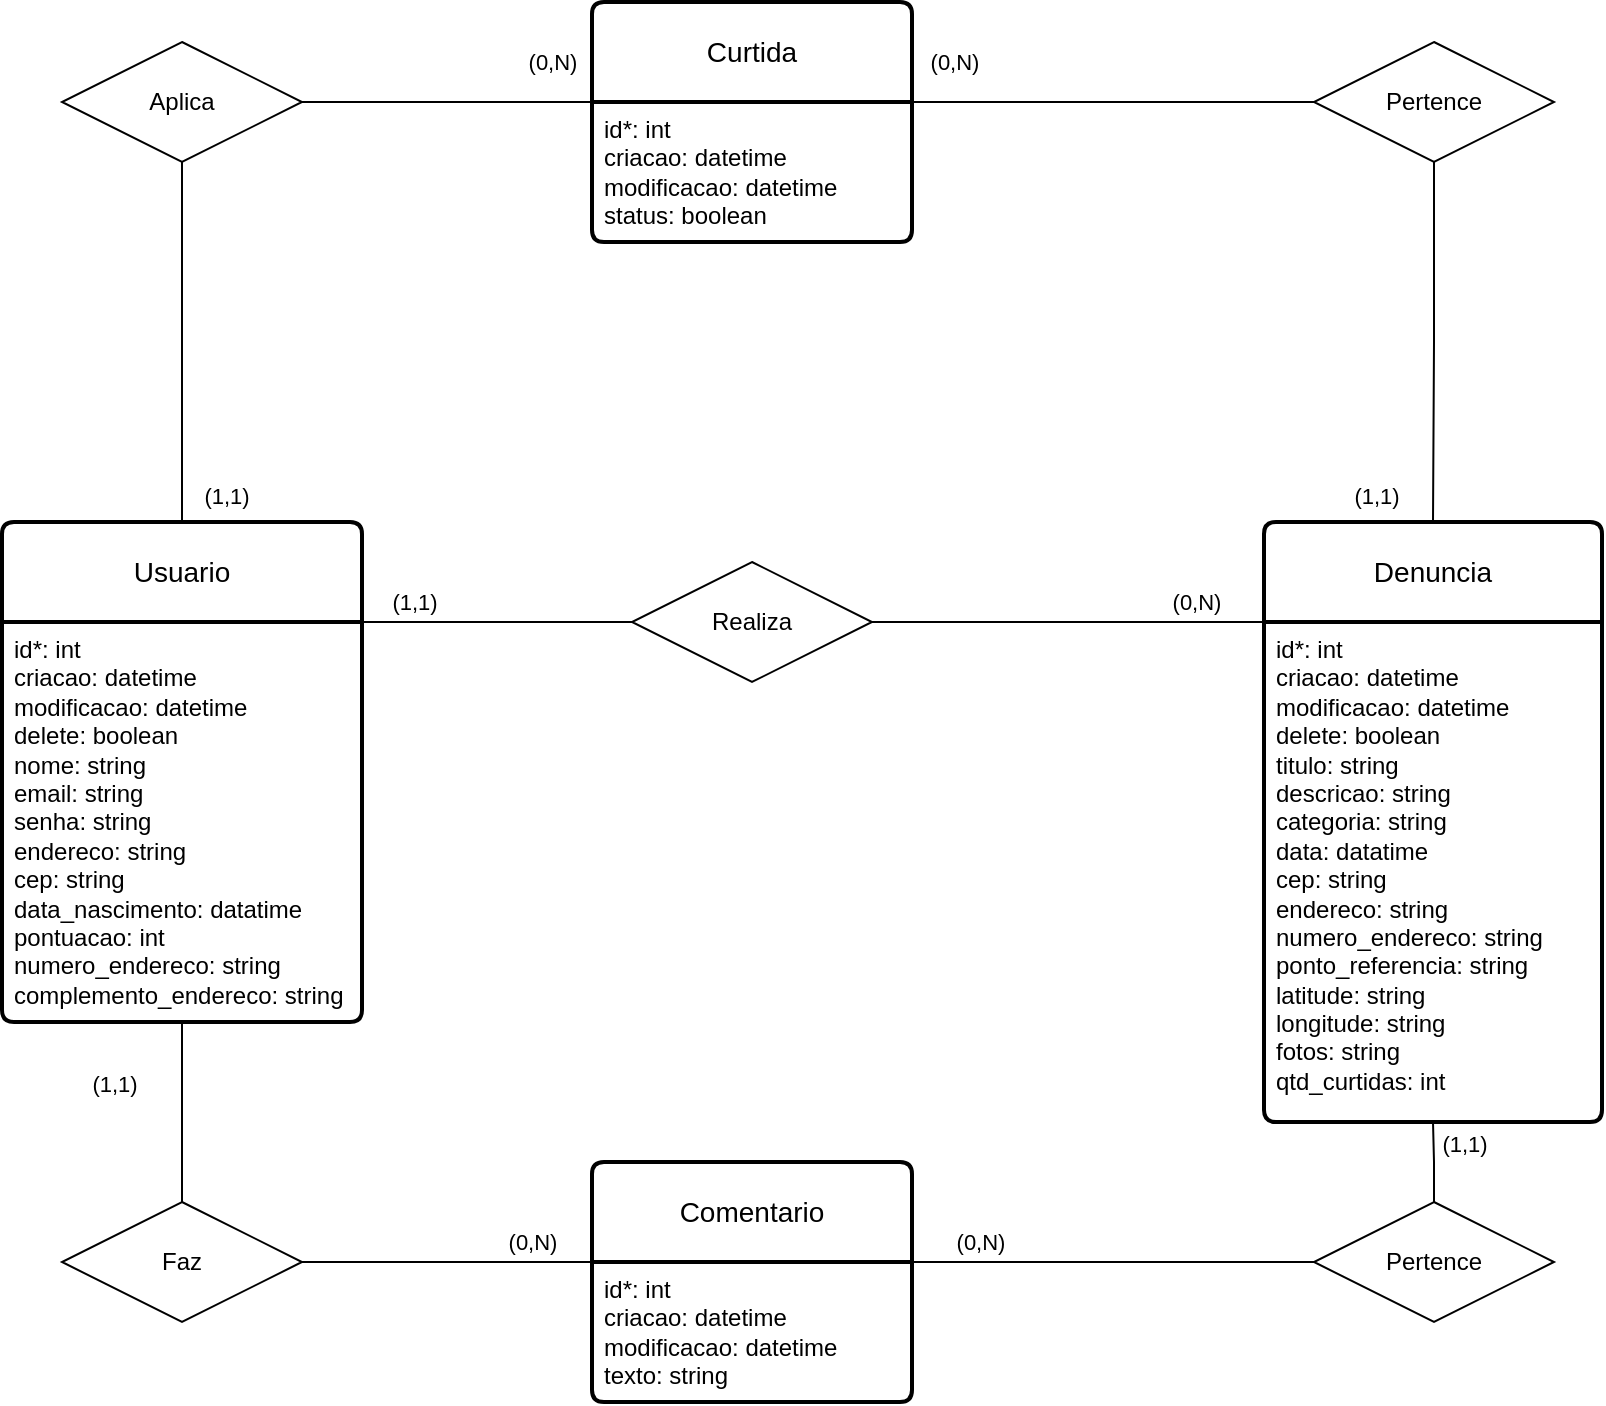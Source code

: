 <mxfile version="24.7.7">
  <diagram name="Página-1" id="aAINJfGzlUAEIhlh1MmL">
    <mxGraphModel dx="874" dy="460" grid="1" gridSize="10" guides="1" tooltips="1" connect="1" arrows="1" fold="1" page="1" pageScale="1" pageWidth="827" pageHeight="1169" math="0" shadow="0">
      <root>
        <mxCell id="0" />
        <mxCell id="1" parent="0" />
        <mxCell id="pJwkdsyWPf-7z1khumb3-1" value="Usuario" style="swimlane;childLayout=stackLayout;horizontal=1;startSize=50;horizontalStack=0;rounded=1;fontSize=14;fontStyle=0;strokeWidth=2;resizeParent=0;resizeLast=1;shadow=0;dashed=0;align=center;arcSize=4;whiteSpace=wrap;html=1;" vertex="1" parent="1">
          <mxGeometry x="40" y="300" width="180" height="250" as="geometry" />
        </mxCell>
        <mxCell id="pJwkdsyWPf-7z1khumb3-2" value="&lt;font style=&quot;font-size: 12px;&quot;&gt;id*: int&lt;/font&gt;&lt;div&gt;&lt;font style=&quot;font-size: 12px;&quot;&gt;criacao: datetime&lt;/font&gt;&lt;/div&gt;&lt;div&gt;&lt;font style=&quot;font-size: 12px;&quot;&gt;modificacao: datetime&lt;/font&gt;&lt;/div&gt;&lt;div&gt;&lt;font style=&quot;font-size: 12px;&quot;&gt;delete: boolean&lt;br&gt;nome: string&lt;br&gt;email: string&lt;br&gt;senha: string&lt;br&gt;endereco: string&lt;br&gt;cep: string&lt;br&gt;&lt;/font&gt;&lt;div style=&quot;&quot;&gt;&lt;font style=&quot;font-size: 12px;&quot;&gt;&lt;font style=&quot;font-size: 12px;&quot;&gt;data_nascimento: datatime&lt;br&gt;pontuacao: int&lt;br&gt;&lt;/font&gt;numero_endereco: string&lt;/font&gt;&lt;/div&gt;&lt;/div&gt;&lt;div style=&quot;&quot;&gt;&lt;font style=&quot;font-size: 12px;&quot;&gt;complemento_endereco: string&lt;/font&gt;&lt;/div&gt;" style="align=left;strokeColor=none;fillColor=none;spacingLeft=4;fontSize=12;verticalAlign=top;resizable=0;rotatable=0;part=1;html=1;" vertex="1" parent="pJwkdsyWPf-7z1khumb3-1">
          <mxGeometry y="50" width="180" height="200" as="geometry" />
        </mxCell>
        <mxCell id="pJwkdsyWPf-7z1khumb3-3" value="Denuncia" style="swimlane;childLayout=stackLayout;horizontal=1;startSize=50;horizontalStack=0;rounded=1;fontSize=14;fontStyle=0;strokeWidth=2;resizeParent=0;resizeLast=1;shadow=0;dashed=0;align=center;arcSize=4;whiteSpace=wrap;html=1;" vertex="1" parent="1">
          <mxGeometry x="671" y="300" width="169" height="300" as="geometry" />
        </mxCell>
        <mxCell id="pJwkdsyWPf-7z1khumb3-4" value="&lt;font style=&quot;font-size: 12px;&quot;&gt;id*: int&lt;/font&gt;&lt;div&gt;&lt;font style=&quot;font-size: 12px;&quot;&gt;&lt;div style=&quot;&quot;&gt;&lt;font style=&quot;font-size: 12px;&quot;&gt;criacao: datetime&lt;/font&gt;&lt;/div&gt;&lt;div style=&quot;&quot;&gt;&lt;font style=&quot;font-size: 12px;&quot;&gt;modificacao: datetime&lt;/font&gt;&lt;/div&gt;&lt;div style=&quot;&quot;&gt;&lt;font style=&quot;font-size: 12px;&quot;&gt;delete: boolean&lt;/font&gt;&lt;/div&gt;titulo: string&lt;br&gt;descricao: string&lt;br&gt;categoria: string&lt;br&gt;data: datatime&lt;br&gt;cep: string&lt;/font&gt;&lt;/div&gt;&lt;div&gt;&lt;font style=&quot;font-size: 12px;&quot;&gt;endereco: string&lt;br&gt;numero_endereco: string&lt;/font&gt;&lt;/div&gt;&lt;div&gt;&lt;font style=&quot;font-size: 12px;&quot;&gt;ponto_referencia: string&lt;/font&gt;&lt;/div&gt;&lt;div&gt;&lt;div&gt;&lt;span style=&quot;background-color: initial;&quot;&gt;&lt;font style=&quot;font-size: 12px;&quot;&gt;latitude: string&lt;/font&gt;&lt;/span&gt;&lt;div style=&quot;&quot;&gt;&lt;font style=&quot;font-size: 12px;&quot;&gt;&lt;font style=&quot;font-size: 12px;&quot;&gt;longitude: string&lt;br&gt;&lt;/font&gt;fotos: string&lt;/font&gt;&lt;/div&gt;&lt;div style=&quot;&quot;&gt;&lt;font style=&quot;font-size: 12px;&quot;&gt;qtd_curtidas: int&lt;/font&gt;&lt;/div&gt;&lt;/div&gt;&lt;/div&gt;" style="align=left;strokeColor=none;fillColor=none;spacingLeft=4;fontSize=12;verticalAlign=top;resizable=0;rotatable=0;part=1;html=1;" vertex="1" parent="pJwkdsyWPf-7z1khumb3-3">
          <mxGeometry y="50" width="169" height="250" as="geometry" />
        </mxCell>
        <mxCell id="pJwkdsyWPf-7z1khumb3-5" value="Comentario" style="swimlane;childLayout=stackLayout;horizontal=1;startSize=50;horizontalStack=0;rounded=1;fontSize=14;fontStyle=0;strokeWidth=2;resizeParent=0;resizeLast=1;shadow=0;align=center;arcSize=4;whiteSpace=wrap;html=1;" vertex="1" parent="1">
          <mxGeometry x="335" y="620" width="160" height="120" as="geometry" />
        </mxCell>
        <mxCell id="pJwkdsyWPf-7z1khumb3-6" value="&lt;div&gt;&lt;font style=&quot;font-size: 12px;&quot;&gt;id*: int&lt;/font&gt;&lt;/div&gt;&lt;div&gt;&lt;div&gt;&lt;font style=&quot;font-size: 12px;&quot;&gt;criacao: datetime&lt;/font&gt;&lt;/div&gt;&lt;span style=&quot;background-color: initial;&quot;&gt;&lt;font style=&quot;font-size: 12px;&quot;&gt;modificacao: datetime&lt;/font&gt;&lt;/span&gt;&lt;/div&gt;&lt;div&gt;&lt;span style=&quot;background-color: initial;&quot;&gt;&lt;font style=&quot;font-size: 12px;&quot;&gt;texto: string&lt;/font&gt;&lt;/span&gt;&lt;/div&gt;" style="align=left;strokeColor=none;fillColor=none;spacingLeft=4;fontSize=12;verticalAlign=top;resizable=0;rotatable=0;part=1;html=1;" vertex="1" parent="pJwkdsyWPf-7z1khumb3-5">
          <mxGeometry y="50" width="160" height="70" as="geometry" />
        </mxCell>
        <mxCell id="pJwkdsyWPf-7z1khumb3-7" value="Curtida" style="swimlane;childLayout=stackLayout;horizontal=1;startSize=50;horizontalStack=0;rounded=1;fontSize=14;fontStyle=0;strokeWidth=2;resizeParent=0;resizeLast=1;shadow=0;align=center;arcSize=4;whiteSpace=wrap;html=1;" vertex="1" parent="1">
          <mxGeometry x="335" y="40" width="160" height="120" as="geometry" />
        </mxCell>
        <mxCell id="pJwkdsyWPf-7z1khumb3-8" value="&lt;div&gt;&lt;font style=&quot;font-size: 12px;&quot;&gt;id*: int&lt;/font&gt;&lt;/div&gt;&lt;div&gt;&lt;font style=&quot;font-size: 12px;&quot;&gt;criacao: datetime&lt;br&gt;&lt;/font&gt;&lt;/div&gt;&lt;div&gt;&lt;font style=&quot;font-size: 12px;&quot;&gt;modificacao: datetime&lt;br&gt;&lt;/font&gt;&lt;/div&gt;&lt;font style=&quot;font-size: 12px;&quot;&gt;status: boolean&lt;/font&gt;" style="align=left;strokeColor=none;fillColor=none;spacingLeft=4;fontSize=12;verticalAlign=top;resizable=0;rotatable=0;part=1;html=1;" vertex="1" parent="pJwkdsyWPf-7z1khumb3-7">
          <mxGeometry y="50" width="160" height="70" as="geometry" />
        </mxCell>
        <mxCell id="pJwkdsyWPf-7z1khumb3-9" style="edgeStyle=orthogonalEdgeStyle;rounded=0;orthogonalLoop=1;jettySize=auto;html=1;exitX=0.5;exitY=0;exitDx=0;exitDy=0;entryX=0.5;entryY=1;entryDx=0;entryDy=0;endArrow=none;endFill=0;" edge="1" parent="1" source="pJwkdsyWPf-7z1khumb3-1" target="pJwkdsyWPf-7z1khumb3-28">
          <mxGeometry relative="1" as="geometry">
            <mxPoint x="236" y="330" as="sourcePoint" />
          </mxGeometry>
        </mxCell>
        <mxCell id="pJwkdsyWPf-7z1khumb3-10" style="rounded=0;orthogonalLoop=1;jettySize=auto;html=1;exitX=1;exitY=0.5;exitDx=0;exitDy=0;entryX=0;entryY=0;entryDx=0;entryDy=0;endArrow=none;endFill=0;" edge="1" parent="1" source="pJwkdsyWPf-7z1khumb3-12" target="pJwkdsyWPf-7z1khumb3-4">
          <mxGeometry relative="1" as="geometry">
            <mxPoint x="586" y="350" as="targetPoint" />
          </mxGeometry>
        </mxCell>
        <mxCell id="pJwkdsyWPf-7z1khumb3-11" value="(0,N)" style="edgeLabel;html=1;align=center;verticalAlign=middle;resizable=0;points=[];" vertex="1" connectable="0" parent="pJwkdsyWPf-7z1khumb3-10">
          <mxGeometry x="0.653" y="2" relative="1" as="geometry">
            <mxPoint y="-8" as="offset" />
          </mxGeometry>
        </mxCell>
        <mxCell id="pJwkdsyWPf-7z1khumb3-12" value="Realiza" style="shape=rhombus;perimeter=rhombusPerimeter;whiteSpace=wrap;html=1;align=center;" vertex="1" parent="1">
          <mxGeometry x="355" y="320" width="120" height="60" as="geometry" />
        </mxCell>
        <mxCell id="pJwkdsyWPf-7z1khumb3-13" value="" style="endArrow=none;html=1;rounded=0;exitX=1;exitY=0;exitDx=0;exitDy=0;entryX=0;entryY=0.5;entryDx=0;entryDy=0;" edge="1" parent="1" source="pJwkdsyWPf-7z1khumb3-2" target="pJwkdsyWPf-7z1khumb3-12">
          <mxGeometry relative="1" as="geometry">
            <mxPoint x="286" y="350" as="sourcePoint" />
            <mxPoint x="446" y="390" as="targetPoint" />
          </mxGeometry>
        </mxCell>
        <mxCell id="pJwkdsyWPf-7z1khumb3-14" value="(1,1)" style="edgeLabel;html=1;align=center;verticalAlign=middle;resizable=0;points=[];" vertex="1" connectable="0" parent="pJwkdsyWPf-7z1khumb3-13">
          <mxGeometry x="-0.619" y="-1" relative="1" as="geometry">
            <mxPoint y="-11" as="offset" />
          </mxGeometry>
        </mxCell>
        <mxCell id="pJwkdsyWPf-7z1khumb3-15" style="edgeStyle=orthogonalEdgeStyle;rounded=0;orthogonalLoop=1;jettySize=auto;html=1;exitX=0;exitY=0;exitDx=0;exitDy=0;entryX=1;entryY=0.5;entryDx=0;entryDy=0;endArrow=none;endFill=0;" edge="1" parent="1" source="pJwkdsyWPf-7z1khumb3-6" target="pJwkdsyWPf-7z1khumb3-21">
          <mxGeometry relative="1" as="geometry">
            <mxPoint x="366" y="670" as="sourcePoint" />
            <Array as="points">
              <mxPoint x="326" y="670" />
            </Array>
          </mxGeometry>
        </mxCell>
        <mxCell id="pJwkdsyWPf-7z1khumb3-16" value="(0,N)" style="edgeLabel;html=1;align=center;verticalAlign=middle;resizable=0;points=[];" vertex="1" connectable="0" parent="pJwkdsyWPf-7z1khumb3-15">
          <mxGeometry x="-0.7" y="-1" relative="1" as="geometry">
            <mxPoint x="-8" y="-9" as="offset" />
          </mxGeometry>
        </mxCell>
        <mxCell id="pJwkdsyWPf-7z1khumb3-17" style="edgeStyle=orthogonalEdgeStyle;rounded=0;orthogonalLoop=1;jettySize=auto;html=1;exitX=1;exitY=0;exitDx=0;exitDy=0;entryX=0;entryY=0.5;entryDx=0;entryDy=0;endArrow=none;endFill=0;" edge="1" parent="1" source="pJwkdsyWPf-7z1khumb3-8" target="pJwkdsyWPf-7z1khumb3-30">
          <mxGeometry relative="1" as="geometry">
            <mxPoint x="476" y="210" as="sourcePoint" />
            <Array as="points">
              <mxPoint x="696" y="90" />
            </Array>
          </mxGeometry>
        </mxCell>
        <mxCell id="pJwkdsyWPf-7z1khumb3-18" value="(0,N)" style="edgeLabel;html=1;align=center;verticalAlign=middle;resizable=0;points=[];" vertex="1" connectable="0" parent="pJwkdsyWPf-7z1khumb3-17">
          <mxGeometry x="-0.42" y="-2" relative="1" as="geometry">
            <mxPoint x="-38" y="-22" as="offset" />
          </mxGeometry>
        </mxCell>
        <mxCell id="pJwkdsyWPf-7z1khumb3-19" style="edgeStyle=orthogonalEdgeStyle;rounded=0;orthogonalLoop=1;jettySize=auto;html=1;exitX=0.5;exitY=0;exitDx=0;exitDy=0;entryX=0.5;entryY=1;entryDx=0;entryDy=0;endArrow=none;endFill=0;" edge="1" parent="1" source="pJwkdsyWPf-7z1khumb3-21" target="pJwkdsyWPf-7z1khumb3-2">
          <mxGeometry relative="1" as="geometry">
            <mxPoint x="236" y="370" as="targetPoint" />
          </mxGeometry>
        </mxCell>
        <mxCell id="pJwkdsyWPf-7z1khumb3-20" value="(1,1)" style="edgeLabel;html=1;align=center;verticalAlign=middle;resizable=0;points=[];" vertex="1" connectable="0" parent="pJwkdsyWPf-7z1khumb3-19">
          <mxGeometry x="0.625" y="2" relative="1" as="geometry">
            <mxPoint x="-32" y="14" as="offset" />
          </mxGeometry>
        </mxCell>
        <mxCell id="pJwkdsyWPf-7z1khumb3-21" value="Faz" style="shape=rhombus;perimeter=rhombusPerimeter;whiteSpace=wrap;html=1;align=center;" vertex="1" parent="1">
          <mxGeometry x="70" y="640" width="120" height="60" as="geometry" />
        </mxCell>
        <mxCell id="pJwkdsyWPf-7z1khumb3-22" style="edgeStyle=orthogonalEdgeStyle;rounded=0;orthogonalLoop=1;jettySize=auto;html=1;exitX=0.5;exitY=0;exitDx=0;exitDy=0;entryX=0.5;entryY=1;entryDx=0;entryDy=0;endArrow=none;endFill=0;" edge="1" parent="1" source="pJwkdsyWPf-7z1khumb3-26" target="pJwkdsyWPf-7z1khumb3-4">
          <mxGeometry relative="1" as="geometry">
            <mxPoint x="636" y="370" as="targetPoint" />
          </mxGeometry>
        </mxCell>
        <mxCell id="pJwkdsyWPf-7z1khumb3-23" value="(1,1)" style="edgeLabel;html=1;align=center;verticalAlign=middle;resizable=0;points=[];" vertex="1" connectable="0" parent="pJwkdsyWPf-7z1khumb3-22">
          <mxGeometry x="0.575" y="1" relative="1" as="geometry">
            <mxPoint x="16" y="2" as="offset" />
          </mxGeometry>
        </mxCell>
        <mxCell id="pJwkdsyWPf-7z1khumb3-24" style="edgeStyle=orthogonalEdgeStyle;rounded=0;orthogonalLoop=1;jettySize=auto;html=1;exitX=0;exitY=0.5;exitDx=0;exitDy=0;entryX=1;entryY=0;entryDx=0;entryDy=0;endArrow=none;endFill=0;" edge="1" parent="1" source="pJwkdsyWPf-7z1khumb3-26" target="pJwkdsyWPf-7z1khumb3-6">
          <mxGeometry relative="1" as="geometry">
            <Array as="points">
              <mxPoint x="555" y="670" />
              <mxPoint x="555" y="670" />
            </Array>
            <mxPoint x="466" y="670" as="targetPoint" />
          </mxGeometry>
        </mxCell>
        <mxCell id="pJwkdsyWPf-7z1khumb3-25" value="(0,N)" style="edgeLabel;html=1;align=center;verticalAlign=middle;resizable=0;points=[];" vertex="1" connectable="0" parent="pJwkdsyWPf-7z1khumb3-24">
          <mxGeometry x="0.66" y="-1" relative="1" as="geometry">
            <mxPoint y="-9" as="offset" />
          </mxGeometry>
        </mxCell>
        <mxCell id="pJwkdsyWPf-7z1khumb3-26" value="Pertence" style="shape=rhombus;perimeter=rhombusPerimeter;whiteSpace=wrap;html=1;align=center;" vertex="1" parent="1">
          <mxGeometry x="696" y="640" width="120" height="60" as="geometry" />
        </mxCell>
        <mxCell id="pJwkdsyWPf-7z1khumb3-27" style="edgeStyle=orthogonalEdgeStyle;rounded=0;orthogonalLoop=1;jettySize=auto;html=1;exitX=1;exitY=0.5;exitDx=0;exitDy=0;entryX=0;entryY=0;entryDx=0;entryDy=0;endArrow=none;endFill=0;" edge="1" parent="1" source="pJwkdsyWPf-7z1khumb3-28" target="pJwkdsyWPf-7z1khumb3-8">
          <mxGeometry relative="1" as="geometry">
            <mxPoint x="376" y="210" as="targetPoint" />
            <Array as="points">
              <mxPoint x="315" y="90" />
              <mxPoint x="315" y="90" />
            </Array>
          </mxGeometry>
        </mxCell>
        <mxCell id="pJwkdsyWPf-7z1khumb3-28" value="Aplica" style="shape=rhombus;perimeter=rhombusPerimeter;whiteSpace=wrap;html=1;align=center;" vertex="1" parent="1">
          <mxGeometry x="70" y="60" width="120" height="60" as="geometry" />
        </mxCell>
        <mxCell id="pJwkdsyWPf-7z1khumb3-29" style="edgeStyle=orthogonalEdgeStyle;rounded=0;orthogonalLoop=1;jettySize=auto;html=1;exitX=0.5;exitY=1;exitDx=0;exitDy=0;entryX=0.5;entryY=0;entryDx=0;entryDy=0;endArrow=none;endFill=0;" edge="1" parent="1" source="pJwkdsyWPf-7z1khumb3-30" target="pJwkdsyWPf-7z1khumb3-3">
          <mxGeometry relative="1" as="geometry">
            <mxPoint x="636" y="330" as="targetPoint" />
          </mxGeometry>
        </mxCell>
        <mxCell id="pJwkdsyWPf-7z1khumb3-30" value="Pertence" style="shape=rhombus;perimeter=rhombusPerimeter;whiteSpace=wrap;html=1;align=center;" vertex="1" parent="1">
          <mxGeometry x="696" y="60" width="120" height="60" as="geometry" />
        </mxCell>
        <mxCell id="pJwkdsyWPf-7z1khumb3-31" value="(1,1)" style="edgeLabel;html=1;align=center;verticalAlign=middle;resizable=0;points=[];" vertex="1" connectable="0" parent="1">
          <mxGeometry x="731" y="340" as="geometry">
            <mxPoint x="-4" y="-53" as="offset" />
          </mxGeometry>
        </mxCell>
        <mxCell id="pJwkdsyWPf-7z1khumb3-32" value="(1,1)" style="edgeLabel;html=1;align=center;verticalAlign=middle;resizable=0;points=[];" vertex="1" connectable="0" parent="1">
          <mxGeometry x="156" y="340" as="geometry">
            <mxPoint x="-4" y="-53" as="offset" />
          </mxGeometry>
        </mxCell>
        <mxCell id="pJwkdsyWPf-7z1khumb3-33" value="(0,N)" style="edgeLabel;html=1;align=center;verticalAlign=middle;resizable=0;points=[];" vertex="1" connectable="0" parent="1">
          <mxGeometry x="315" y="70" as="geometry" />
        </mxCell>
      </root>
    </mxGraphModel>
  </diagram>
</mxfile>
